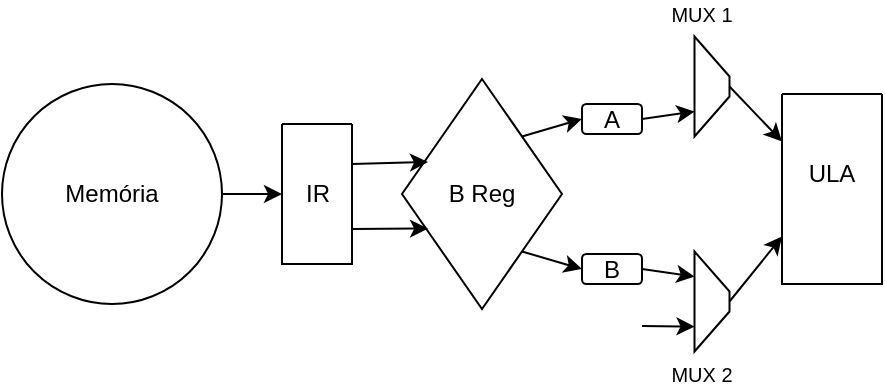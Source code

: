 <mxfile version="21.5.2" type="github">
  <diagram name="Página-1" id="bP6CFg4XiTYRrgsndQEi">
    <mxGraphModel dx="636" dy="347" grid="1" gridSize="10" guides="1" tooltips="1" connect="1" arrows="1" fold="1" page="1" pageScale="1" pageWidth="827" pageHeight="1169" math="0" shadow="0">
      <root>
        <mxCell id="0" />
        <mxCell id="1" parent="0" />
        <mxCell id="PEyxvJj9VBa5FjkOqRL6-23" value="Memória" style="ellipse;whiteSpace=wrap;html=1;aspect=fixed;" vertex="1" parent="1">
          <mxGeometry x="140" y="665" width="110" height="110" as="geometry" />
        </mxCell>
        <mxCell id="PEyxvJj9VBa5FjkOqRL6-25" value="" style="endArrow=classic;html=1;rounded=0;exitX=1;exitY=0.5;exitDx=0;exitDy=0;entryX=0;entryY=0.5;entryDx=0;entryDy=0;" edge="1" parent="1" source="PEyxvJj9VBa5FjkOqRL6-23" target="PEyxvJj9VBa5FjkOqRL6-30">
          <mxGeometry width="50" height="50" relative="1" as="geometry">
            <mxPoint x="490" y="800" as="sourcePoint" />
            <mxPoint x="290" y="720" as="targetPoint" />
            <Array as="points" />
          </mxGeometry>
        </mxCell>
        <mxCell id="PEyxvJj9VBa5FjkOqRL6-30" value="" style="swimlane;startSize=0;" vertex="1" parent="1">
          <mxGeometry x="280" y="685" width="35" height="70" as="geometry" />
        </mxCell>
        <mxCell id="PEyxvJj9VBa5FjkOqRL6-31" value="IR" style="text;html=1;strokeColor=none;fillColor=none;align=center;verticalAlign=middle;whiteSpace=wrap;rounded=0;" vertex="1" parent="PEyxvJj9VBa5FjkOqRL6-30">
          <mxGeometry x="-2.5" y="22.5" width="40" height="25" as="geometry" />
        </mxCell>
        <mxCell id="PEyxvJj9VBa5FjkOqRL6-36" value="B Reg" style="rhombus;whiteSpace=wrap;html=1;" vertex="1" parent="1">
          <mxGeometry x="340" y="662.5" width="80" height="115" as="geometry" />
        </mxCell>
        <mxCell id="PEyxvJj9VBa5FjkOqRL6-41" value="" style="endArrow=classic;html=1;rounded=0;exitX=1;exitY=0.75;exitDx=0;exitDy=0;entryX=0.163;entryY=0.65;entryDx=0;entryDy=0;entryPerimeter=0;" edge="1" parent="1" source="PEyxvJj9VBa5FjkOqRL6-30" target="PEyxvJj9VBa5FjkOqRL6-36">
          <mxGeometry width="50" height="50" relative="1" as="geometry">
            <mxPoint x="370" y="770" as="sourcePoint" />
            <mxPoint x="420" y="720" as="targetPoint" />
          </mxGeometry>
        </mxCell>
        <mxCell id="PEyxvJj9VBa5FjkOqRL6-42" value="" style="endArrow=classic;html=1;rounded=0;exitX=1;exitY=0.75;exitDx=0;exitDy=0;entryX=0.163;entryY=0.65;entryDx=0;entryDy=0;entryPerimeter=0;" edge="1" parent="1">
          <mxGeometry width="50" height="50" relative="1" as="geometry">
            <mxPoint x="315" y="705" as="sourcePoint" />
            <mxPoint x="353" y="704" as="targetPoint" />
          </mxGeometry>
        </mxCell>
        <mxCell id="PEyxvJj9VBa5FjkOqRL6-44" value="B" style="rounded=1;whiteSpace=wrap;html=1;" vertex="1" parent="1">
          <mxGeometry x="430" y="750" width="30" height="15" as="geometry" />
        </mxCell>
        <mxCell id="PEyxvJj9VBa5FjkOqRL6-45" value="A" style="rounded=1;whiteSpace=wrap;html=1;" vertex="1" parent="1">
          <mxGeometry x="430" y="675" width="30" height="15" as="geometry" />
        </mxCell>
        <mxCell id="PEyxvJj9VBa5FjkOqRL6-46" value="" style="endArrow=classic;html=1;rounded=0;exitX=1;exitY=0;exitDx=0;exitDy=0;entryX=0;entryY=0.5;entryDx=0;entryDy=0;" edge="1" parent="1" source="PEyxvJj9VBa5FjkOqRL6-36" target="PEyxvJj9VBa5FjkOqRL6-45">
          <mxGeometry width="50" height="50" relative="1" as="geometry">
            <mxPoint x="370" y="770" as="sourcePoint" />
            <mxPoint x="420" y="720" as="targetPoint" />
          </mxGeometry>
        </mxCell>
        <mxCell id="PEyxvJj9VBa5FjkOqRL6-47" value="" style="endArrow=classic;html=1;rounded=0;" edge="1" parent="1" source="PEyxvJj9VBa5FjkOqRL6-36">
          <mxGeometry width="50" height="50" relative="1" as="geometry">
            <mxPoint x="370" y="770" as="sourcePoint" />
            <mxPoint x="420" y="720" as="targetPoint" />
          </mxGeometry>
        </mxCell>
        <mxCell id="PEyxvJj9VBa5FjkOqRL6-48" value="" style="endArrow=classic;html=1;rounded=0;exitX=1;exitY=1;exitDx=0;exitDy=0;entryX=0;entryY=0.5;entryDx=0;entryDy=0;" edge="1" parent="1" source="PEyxvJj9VBa5FjkOqRL6-36" target="PEyxvJj9VBa5FjkOqRL6-44">
          <mxGeometry width="50" height="50" relative="1" as="geometry">
            <mxPoint x="400" y="755" as="sourcePoint" />
            <mxPoint x="430" y="747" as="targetPoint" />
          </mxGeometry>
        </mxCell>
        <mxCell id="PEyxvJj9VBa5FjkOqRL6-49" value="" style="shape=trapezoid;perimeter=trapezoidPerimeter;whiteSpace=wrap;html=1;fixedSize=1;rotation=90;" vertex="1" parent="1">
          <mxGeometry x="470" y="657.5" width="50" height="17.5" as="geometry" />
        </mxCell>
        <mxCell id="PEyxvJj9VBa5FjkOqRL6-50" value="" style="shape=trapezoid;perimeter=trapezoidPerimeter;whiteSpace=wrap;html=1;fixedSize=1;rotation=90;" vertex="1" parent="1">
          <mxGeometry x="470" y="765" width="50" height="17.5" as="geometry" />
        </mxCell>
        <mxCell id="PEyxvJj9VBa5FjkOqRL6-51" value="" style="endArrow=classic;html=1;rounded=0;exitX=1;exitY=0.5;exitDx=0;exitDy=0;entryX=0.75;entryY=1;entryDx=0;entryDy=0;" edge="1" parent="1" source="PEyxvJj9VBa5FjkOqRL6-45" target="PEyxvJj9VBa5FjkOqRL6-49">
          <mxGeometry width="50" height="50" relative="1" as="geometry">
            <mxPoint x="370" y="770" as="sourcePoint" />
            <mxPoint x="420" y="720" as="targetPoint" />
          </mxGeometry>
        </mxCell>
        <mxCell id="PEyxvJj9VBa5FjkOqRL6-52" value="" style="endArrow=classic;html=1;rounded=0;exitX=1;exitY=0.5;exitDx=0;exitDy=0;entryX=0.25;entryY=1;entryDx=0;entryDy=0;" edge="1" parent="1" source="PEyxvJj9VBa5FjkOqRL6-44" target="PEyxvJj9VBa5FjkOqRL6-50">
          <mxGeometry width="50" height="50" relative="1" as="geometry">
            <mxPoint x="370" y="770" as="sourcePoint" />
            <mxPoint x="420" y="720" as="targetPoint" />
          </mxGeometry>
        </mxCell>
        <mxCell id="PEyxvJj9VBa5FjkOqRL6-56" value="" style="swimlane;startSize=0;" vertex="1" parent="1">
          <mxGeometry x="530" y="670" width="50" height="95" as="geometry" />
        </mxCell>
        <mxCell id="PEyxvJj9VBa5FjkOqRL6-57" value="ULA" style="text;html=1;strokeColor=none;fillColor=none;align=center;verticalAlign=middle;whiteSpace=wrap;rounded=0;" vertex="1" parent="PEyxvJj9VBa5FjkOqRL6-56">
          <mxGeometry x="5" y="27.5" width="40" height="25" as="geometry" />
        </mxCell>
        <mxCell id="PEyxvJj9VBa5FjkOqRL6-59" value="" style="endArrow=classic;html=1;rounded=0;exitX=0.5;exitY=0;exitDx=0;exitDy=0;entryX=0;entryY=0.25;entryDx=0;entryDy=0;" edge="1" parent="1" source="PEyxvJj9VBa5FjkOqRL6-49" target="PEyxvJj9VBa5FjkOqRL6-56">
          <mxGeometry width="50" height="50" relative="1" as="geometry">
            <mxPoint x="490" y="650" as="sourcePoint" />
            <mxPoint x="540" y="600" as="targetPoint" />
          </mxGeometry>
        </mxCell>
        <mxCell id="PEyxvJj9VBa5FjkOqRL6-60" value="" style="endArrow=classic;html=1;rounded=0;exitX=0.5;exitY=0;exitDx=0;exitDy=0;entryX=0;entryY=0.75;entryDx=0;entryDy=0;" edge="1" parent="1" source="PEyxvJj9VBa5FjkOqRL6-50" target="PEyxvJj9VBa5FjkOqRL6-56">
          <mxGeometry width="50" height="50" relative="1" as="geometry">
            <mxPoint x="520" y="800" as="sourcePoint" />
            <mxPoint x="570" y="750" as="targetPoint" />
          </mxGeometry>
        </mxCell>
        <mxCell id="PEyxvJj9VBa5FjkOqRL6-61" value="&lt;font style=&quot;font-size: 10px;&quot;&gt;MUX 1&lt;/font&gt;" style="text;html=1;strokeColor=none;fillColor=none;align=center;verticalAlign=middle;whiteSpace=wrap;rounded=0;" vertex="1" parent="1">
          <mxGeometry x="470" y="630" width="40" as="geometry" />
        </mxCell>
        <mxCell id="PEyxvJj9VBa5FjkOqRL6-62" value="&lt;font style=&quot;font-size: 10px;&quot;&gt;MUX 2&lt;/font&gt;" style="text;html=1;strokeColor=none;fillColor=none;align=center;verticalAlign=middle;whiteSpace=wrap;rounded=0;" vertex="1" parent="1">
          <mxGeometry x="470" y="810" width="40" as="geometry" />
        </mxCell>
        <mxCell id="PEyxvJj9VBa5FjkOqRL6-63" value="" style="endArrow=classic;html=1;rounded=0;entryX=0.75;entryY=1;entryDx=0;entryDy=0;" edge="1" parent="1" target="PEyxvJj9VBa5FjkOqRL6-50">
          <mxGeometry width="50" height="50" relative="1" as="geometry">
            <mxPoint x="460" y="786" as="sourcePoint" />
            <mxPoint x="450" y="680" as="targetPoint" />
          </mxGeometry>
        </mxCell>
      </root>
    </mxGraphModel>
  </diagram>
</mxfile>
